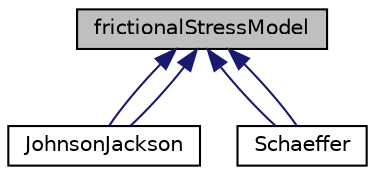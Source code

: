 digraph "frictionalStressModel"
{
  bgcolor="transparent";
  edge [fontname="Helvetica",fontsize="10",labelfontname="Helvetica",labelfontsize="10"];
  node [fontname="Helvetica",fontsize="10",shape=record];
  Node1 [label="frictionalStressModel",height=0.2,width=0.4,color="black", fillcolor="grey75", style="filled", fontcolor="black"];
  Node1 -> Node2 [dir="back",color="midnightblue",fontsize="10",style="solid",fontname="Helvetica"];
  Node2 [label="JohnsonJackson",height=0.2,width=0.4,color="black",URL="$a01221.html"];
  Node1 -> Node2 [dir="back",color="midnightblue",fontsize="10",style="solid",fontname="Helvetica"];
  Node1 -> Node3 [dir="back",color="midnightblue",fontsize="10",style="solid",fontname="Helvetica"];
  Node3 [label="Schaeffer",height=0.2,width=0.4,color="black",URL="$a02250.html"];
  Node1 -> Node3 [dir="back",color="midnightblue",fontsize="10",style="solid",fontname="Helvetica"];
}
